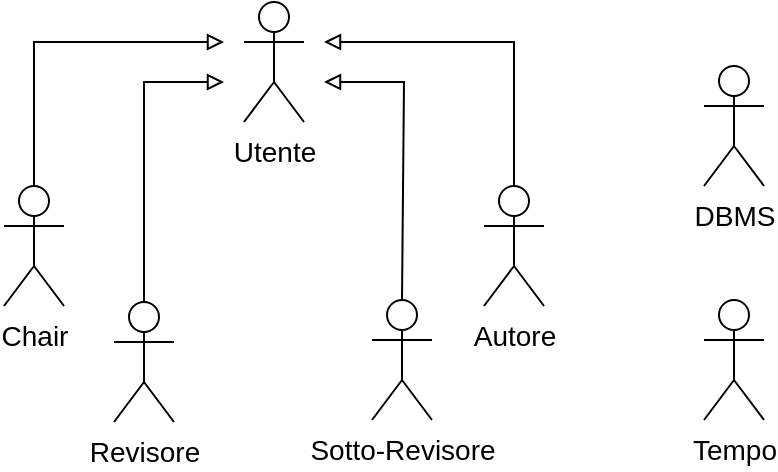 <mxfile version="26.2.14">
  <diagram name="Page-1" id="3WrCtMFRqj1QOnCrlEEc">
    <mxGraphModel dx="992" dy="510" grid="1" gridSize="10" guides="1" tooltips="1" connect="1" arrows="1" fold="1" page="1" pageScale="1" pageWidth="850" pageHeight="1100" background="light-dark(#FFFFFF,#FFFFFF)" math="0" shadow="0">
      <root>
        <mxCell id="0" />
        <mxCell id="1" parent="0" />
        <mxCell id="1eNqCUqUD9JuJW1qk43Z-7" value="&lt;font face=&quot;Helvetica&quot; style=&quot;color: light-dark(rgb(0, 0, 0), rgb(0, 0, 0)); font-size: 14px;&quot;&gt;Autore&lt;/font&gt;" style="shape=umlActor;verticalLabelPosition=bottom;verticalAlign=top;html=1;outlineConnect=0;strokeColor=light-dark(#000000,#000000);fillColor=none;" parent="1" vertex="1">
          <mxGeometry x="530" y="412" width="30" height="60" as="geometry" />
        </mxCell>
        <mxCell id="1eNqCUqUD9JuJW1qk43Z-16" value="&lt;font face=&quot;Helvetica&quot; style=&quot;color: light-dark(rgb(0, 0, 0), rgb(0, 0, 0)); font-size: 14px;&quot;&gt;Chair&lt;/font&gt;" style="shape=umlActor;verticalLabelPosition=bottom;verticalAlign=top;html=1;outlineConnect=0;strokeColor=light-dark(#000000,#000000);fillColor=none;" parent="1" vertex="1">
          <mxGeometry x="290" y="412" width="30" height="60" as="geometry" />
        </mxCell>
        <mxCell id="1eNqCUqUD9JuJW1qk43Z-17" value="&lt;font face=&quot;Helvetica&quot; style=&quot;color: light-dark(rgb(0, 0, 0), rgb(0, 0, 0)); font-size: 14px;&quot;&gt;Revisore&lt;/font&gt;" style="shape=umlActor;verticalLabelPosition=bottom;verticalAlign=top;html=1;outlineConnect=0;strokeColor=light-dark(#000000,#000000);fillColor=none;" parent="1" vertex="1">
          <mxGeometry x="345" y="470" width="30" height="60" as="geometry" />
        </mxCell>
        <mxCell id="1eNqCUqUD9JuJW1qk43Z-18" value="&lt;font face=&quot;Helvetica&quot; style=&quot;color: light-dark(rgb(0, 0, 0), rgb(0, 0, 0)); font-size: 14px;&quot;&gt;Sotto-Revisore&lt;/font&gt;" style="shape=umlActor;verticalLabelPosition=bottom;verticalAlign=top;html=1;outlineConnect=0;strokeColor=light-dark(#000000,#000000);fillColor=none;" parent="1" vertex="1">
          <mxGeometry x="474" y="469" width="30" height="60" as="geometry" />
        </mxCell>
        <mxCell id="1eNqCUqUD9JuJW1qk43Z-19" value="&lt;font style=&quot;color: light-dark(rgb(0, 0, 0), rgb(0, 0, 0)); font-size: 14px;&quot;&gt;Utente&lt;/font&gt;" style="shape=umlActor;verticalLabelPosition=bottom;verticalAlign=top;html=1;outlineConnect=0;strokeColor=light-dark(#000000,#000000);fillColor=none;" parent="1" vertex="1">
          <mxGeometry x="410" y="320" width="30" height="60" as="geometry" />
        </mxCell>
        <mxCell id="1eNqCUqUD9JuJW1qk43Z-32" value="&lt;font face=&quot;Helvetica&quot; style=&quot;color: light-dark(rgb(0, 0, 0), rgb(0, 0, 0)); font-size: 14px;&quot;&gt;DBMS&lt;/font&gt;" style="shape=umlActor;verticalLabelPosition=bottom;verticalAlign=top;html=1;outlineConnect=0;strokeColor=light-dark(#000000,#000000);fillColor=none;" parent="1" vertex="1">
          <mxGeometry x="640" y="352" width="30" height="60" as="geometry" />
        </mxCell>
        <mxCell id="1eNqCUqUD9JuJW1qk43Z-33" value="&lt;font style=&quot;color: light-dark(rgb(0, 0, 0), rgb(0, 0, 0)); font-size: 14px;&quot;&gt;Tempo&lt;/font&gt;" style="shape=umlActor;verticalLabelPosition=bottom;verticalAlign=top;html=1;outlineConnect=0;strokeColor=light-dark(#000000,#000000);fillColor=none;" parent="1" vertex="1">
          <mxGeometry x="640" y="469" width="30" height="60" as="geometry" />
        </mxCell>
        <mxCell id="zpWcOhDEUucsBWKw6AgS-9" value="" style="endArrow=block;html=1;rounded=0;strokeColor=light-dark(#000000,#000000);endFill=0;strokeWidth=1;startSize=6;jumpSize=6;targetPerimeterSpacing=0;endSize=6;exitX=0.5;exitY=0;exitDx=0;exitDy=0;exitPerimeter=0;" parent="1" edge="1" source="1eNqCUqUD9JuJW1qk43Z-16">
          <mxGeometry width="50" height="50" relative="1" as="geometry">
            <mxPoint x="240" y="340" as="sourcePoint" />
            <mxPoint x="400" y="340" as="targetPoint" />
            <Array as="points">
              <mxPoint x="305" y="340" />
            </Array>
          </mxGeometry>
        </mxCell>
        <mxCell id="98LWMvd4IPuDJMi_CzUe-2" value="" style="endArrow=block;html=1;rounded=0;strokeColor=light-dark(#000000,#000000);endFill=0;strokeWidth=1;startSize=6;jumpSize=6;targetPerimeterSpacing=0;endSize=6;" edge="1" parent="1">
          <mxGeometry width="50" height="50" relative="1" as="geometry">
            <mxPoint x="360" y="470" as="sourcePoint" />
            <mxPoint x="400" y="360" as="targetPoint" />
            <Array as="points">
              <mxPoint x="360" y="360" />
            </Array>
          </mxGeometry>
        </mxCell>
        <mxCell id="98LWMvd4IPuDJMi_CzUe-3" value="" style="endArrow=block;html=1;rounded=0;strokeColor=light-dark(#000000,#000000);endFill=0;strokeWidth=1;startSize=6;jumpSize=6;targetPerimeterSpacing=0;endSize=6;exitX=0.5;exitY=0;exitDx=0;exitDy=0;exitPerimeter=0;" edge="1" parent="1" source="1eNqCUqUD9JuJW1qk43Z-18">
          <mxGeometry width="50" height="50" relative="1" as="geometry">
            <mxPoint x="370" y="480" as="sourcePoint" />
            <mxPoint x="450" y="360" as="targetPoint" />
            <Array as="points">
              <mxPoint x="490" y="360" />
            </Array>
          </mxGeometry>
        </mxCell>
        <mxCell id="98LWMvd4IPuDJMi_CzUe-4" value="" style="endArrow=block;html=1;rounded=0;strokeColor=light-dark(#000000,#000000);endFill=0;strokeWidth=1;startSize=6;jumpSize=6;targetPerimeterSpacing=0;endSize=6;exitX=0.5;exitY=0;exitDx=0;exitDy=0;exitPerimeter=0;" edge="1" parent="1" source="1eNqCUqUD9JuJW1qk43Z-7">
          <mxGeometry width="50" height="50" relative="1" as="geometry">
            <mxPoint x="540" y="410" as="sourcePoint" />
            <mxPoint x="450" y="340" as="targetPoint" />
            <Array as="points">
              <mxPoint x="545" y="340" />
            </Array>
          </mxGeometry>
        </mxCell>
      </root>
    </mxGraphModel>
  </diagram>
</mxfile>
